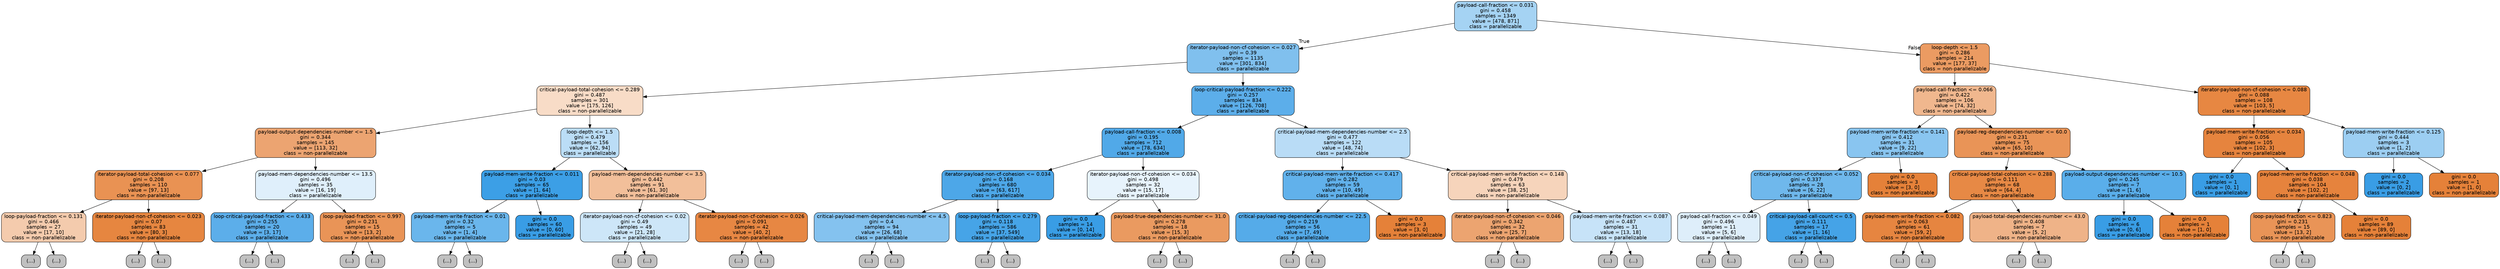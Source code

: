 digraph Tree {
node [shape=box, style="filled, rounded", color="black", fontname=helvetica] ;
edge [fontname=helvetica] ;
0 [label="payload-call-fraction <= 0.031\ngini = 0.458\nsamples = 1349\nvalue = [478, 871]\nclass = parallelizable", fillcolor="#399de573"] ;
1 [label="iterator-payload-non-cf-cohesion <= 0.027\ngini = 0.39\nsamples = 1135\nvalue = [301, 834]\nclass = parallelizable", fillcolor="#399de5a3"] ;
0 -> 1 [labeldistance=2.5, labelangle=45, headlabel="True"] ;
2 [label="critical-payload-total-cohesion <= 0.289\ngini = 0.487\nsamples = 301\nvalue = [175, 126]\nclass = non-parallelizable", fillcolor="#e5813947"] ;
1 -> 2 ;
3 [label="payload-output-dependencies-number <= 1.5\ngini = 0.344\nsamples = 145\nvalue = [113, 32]\nclass = non-parallelizable", fillcolor="#e58139b7"] ;
2 -> 3 ;
4 [label="iterator-payload-total-cohesion <= 0.077\ngini = 0.208\nsamples = 110\nvalue = [97, 13]\nclass = non-parallelizable", fillcolor="#e58139dd"] ;
3 -> 4 ;
5 [label="loop-payload-fraction <= 0.131\ngini = 0.466\nsamples = 27\nvalue = [17, 10]\nclass = non-parallelizable", fillcolor="#e5813969"] ;
4 -> 5 ;
6 [label="(...)", fillcolor="#C0C0C0"] ;
5 -> 6 ;
13 [label="(...)", fillcolor="#C0C0C0"] ;
5 -> 13 ;
18 [label="iterator-payload-non-cf-cohesion <= 0.023\ngini = 0.07\nsamples = 83\nvalue = [80, 3]\nclass = non-parallelizable", fillcolor="#e58139f5"] ;
4 -> 18 ;
19 [label="(...)", fillcolor="#C0C0C0"] ;
18 -> 19 ;
24 [label="(...)", fillcolor="#C0C0C0"] ;
18 -> 24 ;
27 [label="payload-mem-dependencies-number <= 13.5\ngini = 0.496\nsamples = 35\nvalue = [16, 19]\nclass = parallelizable", fillcolor="#399de528"] ;
3 -> 27 ;
28 [label="loop-critical-payload-fraction <= 0.433\ngini = 0.255\nsamples = 20\nvalue = [3, 17]\nclass = parallelizable", fillcolor="#399de5d2"] ;
27 -> 28 ;
29 [label="(...)", fillcolor="#C0C0C0"] ;
28 -> 29 ;
32 [label="(...)", fillcolor="#C0C0C0"] ;
28 -> 32 ;
33 [label="loop-payload-fraction <= 0.997\ngini = 0.231\nsamples = 15\nvalue = [13, 2]\nclass = non-parallelizable", fillcolor="#e58139d8"] ;
27 -> 33 ;
34 [label="(...)", fillcolor="#C0C0C0"] ;
33 -> 34 ;
37 [label="(...)", fillcolor="#C0C0C0"] ;
33 -> 37 ;
38 [label="loop-depth <= 1.5\ngini = 0.479\nsamples = 156\nvalue = [62, 94]\nclass = parallelizable", fillcolor="#399de557"] ;
2 -> 38 ;
39 [label="payload-mem-write-fraction <= 0.011\ngini = 0.03\nsamples = 65\nvalue = [1, 64]\nclass = parallelizable", fillcolor="#399de5fb"] ;
38 -> 39 ;
40 [label="payload-mem-write-fraction <= 0.01\ngini = 0.32\nsamples = 5\nvalue = [1, 4]\nclass = parallelizable", fillcolor="#399de5bf"] ;
39 -> 40 ;
41 [label="(...)", fillcolor="#C0C0C0"] ;
40 -> 41 ;
42 [label="(...)", fillcolor="#C0C0C0"] ;
40 -> 42 ;
43 [label="gini = 0.0\nsamples = 60\nvalue = [0, 60]\nclass = parallelizable", fillcolor="#399de5ff"] ;
39 -> 43 ;
44 [label="payload-mem-dependencies-number <= 3.5\ngini = 0.442\nsamples = 91\nvalue = [61, 30]\nclass = non-parallelizable", fillcolor="#e5813982"] ;
38 -> 44 ;
45 [label="iterator-payload-non-cf-cohesion <= 0.02\ngini = 0.49\nsamples = 49\nvalue = [21, 28]\nclass = parallelizable", fillcolor="#399de540"] ;
44 -> 45 ;
46 [label="(...)", fillcolor="#C0C0C0"] ;
45 -> 46 ;
55 [label="(...)", fillcolor="#C0C0C0"] ;
45 -> 55 ;
66 [label="iterator-payload-non-cf-cohesion <= 0.026\ngini = 0.091\nsamples = 42\nvalue = [40, 2]\nclass = non-parallelizable", fillcolor="#e58139f2"] ;
44 -> 66 ;
67 [label="(...)", fillcolor="#C0C0C0"] ;
66 -> 67 ;
72 [label="(...)", fillcolor="#C0C0C0"] ;
66 -> 72 ;
73 [label="loop-critical-payload-fraction <= 0.222\ngini = 0.257\nsamples = 834\nvalue = [126, 708]\nclass = parallelizable", fillcolor="#399de5d2"] ;
1 -> 73 ;
74 [label="payload-call-fraction <= 0.008\ngini = 0.195\nsamples = 712\nvalue = [78, 634]\nclass = parallelizable", fillcolor="#399de5e0"] ;
73 -> 74 ;
75 [label="iterator-payload-non-cf-cohesion <= 0.034\ngini = 0.168\nsamples = 680\nvalue = [63, 617]\nclass = parallelizable", fillcolor="#399de5e5"] ;
74 -> 75 ;
76 [label="critical-payload-mem-dependencies-number <= 4.5\ngini = 0.4\nsamples = 94\nvalue = [26, 68]\nclass = parallelizable", fillcolor="#399de59e"] ;
75 -> 76 ;
77 [label="(...)", fillcolor="#C0C0C0"] ;
76 -> 77 ;
98 [label="(...)", fillcolor="#C0C0C0"] ;
76 -> 98 ;
103 [label="loop-payload-fraction <= 0.279\ngini = 0.118\nsamples = 586\nvalue = [37, 549]\nclass = parallelizable", fillcolor="#399de5ee"] ;
75 -> 103 ;
104 [label="(...)", fillcolor="#C0C0C0"] ;
103 -> 104 ;
105 [label="(...)", fillcolor="#C0C0C0"] ;
103 -> 105 ;
178 [label="iterator-payload-non-cf-cohesion <= 0.034\ngini = 0.498\nsamples = 32\nvalue = [15, 17]\nclass = parallelizable", fillcolor="#399de51e"] ;
74 -> 178 ;
179 [label="gini = 0.0\nsamples = 14\nvalue = [0, 14]\nclass = parallelizable", fillcolor="#399de5ff"] ;
178 -> 179 ;
180 [label="payload-true-dependencies-number <= 31.0\ngini = 0.278\nsamples = 18\nvalue = [15, 3]\nclass = non-parallelizable", fillcolor="#e58139cc"] ;
178 -> 180 ;
181 [label="(...)", fillcolor="#C0C0C0"] ;
180 -> 181 ;
182 [label="(...)", fillcolor="#C0C0C0"] ;
180 -> 182 ;
185 [label="critical-payload-mem-dependencies-number <= 2.5\ngini = 0.477\nsamples = 122\nvalue = [48, 74]\nclass = parallelizable", fillcolor="#399de55a"] ;
73 -> 185 ;
186 [label="critical-payload-mem-write-fraction <= 0.417\ngini = 0.282\nsamples = 59\nvalue = [10, 49]\nclass = parallelizable", fillcolor="#399de5cb"] ;
185 -> 186 ;
187 [label="critical-payload-reg-dependencies-number <= 22.5\ngini = 0.219\nsamples = 56\nvalue = [7, 49]\nclass = parallelizable", fillcolor="#399de5db"] ;
186 -> 187 ;
188 [label="(...)", fillcolor="#C0C0C0"] ;
187 -> 188 ;
203 [label="(...)", fillcolor="#C0C0C0"] ;
187 -> 203 ;
204 [label="gini = 0.0\nsamples = 3\nvalue = [3, 0]\nclass = non-parallelizable", fillcolor="#e58139ff"] ;
186 -> 204 ;
205 [label="critical-payload-mem-write-fraction <= 0.148\ngini = 0.479\nsamples = 63\nvalue = [38, 25]\nclass = non-parallelizable", fillcolor="#e5813957"] ;
185 -> 205 ;
206 [label="iterator-payload-non-cf-cohesion <= 0.046\ngini = 0.342\nsamples = 32\nvalue = [25, 7]\nclass = non-parallelizable", fillcolor="#e58139b8"] ;
205 -> 206 ;
207 [label="(...)", fillcolor="#C0C0C0"] ;
206 -> 207 ;
212 [label="(...)", fillcolor="#C0C0C0"] ;
206 -> 212 ;
219 [label="payload-mem-write-fraction <= 0.087\ngini = 0.487\nsamples = 31\nvalue = [13, 18]\nclass = parallelizable", fillcolor="#399de547"] ;
205 -> 219 ;
220 [label="(...)", fillcolor="#C0C0C0"] ;
219 -> 220 ;
231 [label="(...)", fillcolor="#C0C0C0"] ;
219 -> 231 ;
232 [label="loop-depth <= 1.5\ngini = 0.286\nsamples = 214\nvalue = [177, 37]\nclass = non-parallelizable", fillcolor="#e58139ca"] ;
0 -> 232 [labeldistance=2.5, labelangle=-45, headlabel="False"] ;
233 [label="payload-call-fraction <= 0.066\ngini = 0.422\nsamples = 106\nvalue = [74, 32]\nclass = non-parallelizable", fillcolor="#e5813991"] ;
232 -> 233 ;
234 [label="payload-mem-write-fraction <= 0.141\ngini = 0.412\nsamples = 31\nvalue = [9, 22]\nclass = parallelizable", fillcolor="#399de597"] ;
233 -> 234 ;
235 [label="critical-payload-non-cf-cohesion <= 0.052\ngini = 0.337\nsamples = 28\nvalue = [6, 22]\nclass = parallelizable", fillcolor="#399de5b9"] ;
234 -> 235 ;
236 [label="payload-call-fraction <= 0.049\ngini = 0.496\nsamples = 11\nvalue = [5, 6]\nclass = parallelizable", fillcolor="#399de52a"] ;
235 -> 236 ;
237 [label="(...)", fillcolor="#C0C0C0"] ;
236 -> 237 ;
242 [label="(...)", fillcolor="#C0C0C0"] ;
236 -> 242 ;
243 [label="critical-payload-call-count <= 0.5\ngini = 0.111\nsamples = 17\nvalue = [1, 16]\nclass = parallelizable", fillcolor="#399de5ef"] ;
235 -> 243 ;
244 [label="(...)", fillcolor="#C0C0C0"] ;
243 -> 244 ;
245 [label="(...)", fillcolor="#C0C0C0"] ;
243 -> 245 ;
248 [label="gini = 0.0\nsamples = 3\nvalue = [3, 0]\nclass = non-parallelizable", fillcolor="#e58139ff"] ;
234 -> 248 ;
249 [label="payload-reg-dependencies-number <= 60.0\ngini = 0.231\nsamples = 75\nvalue = [65, 10]\nclass = non-parallelizable", fillcolor="#e58139d8"] ;
233 -> 249 ;
250 [label="critical-payload-total-cohesion <= 0.288\ngini = 0.111\nsamples = 68\nvalue = [64, 4]\nclass = non-parallelizable", fillcolor="#e58139ef"] ;
249 -> 250 ;
251 [label="payload-mem-write-fraction <= 0.082\ngini = 0.063\nsamples = 61\nvalue = [59, 2]\nclass = non-parallelizable", fillcolor="#e58139f6"] ;
250 -> 251 ;
252 [label="(...)", fillcolor="#C0C0C0"] ;
251 -> 252 ;
255 [label="(...)", fillcolor="#C0C0C0"] ;
251 -> 255 ;
260 [label="payload-total-dependencies-number <= 43.0\ngini = 0.408\nsamples = 7\nvalue = [5, 2]\nclass = non-parallelizable", fillcolor="#e5813999"] ;
250 -> 260 ;
261 [label="(...)", fillcolor="#C0C0C0"] ;
260 -> 261 ;
262 [label="(...)", fillcolor="#C0C0C0"] ;
260 -> 262 ;
263 [label="payload-output-dependencies-number <= 10.5\ngini = 0.245\nsamples = 7\nvalue = [1, 6]\nclass = parallelizable", fillcolor="#399de5d4"] ;
249 -> 263 ;
264 [label="gini = 0.0\nsamples = 6\nvalue = [0, 6]\nclass = parallelizable", fillcolor="#399de5ff"] ;
263 -> 264 ;
265 [label="gini = 0.0\nsamples = 1\nvalue = [1, 0]\nclass = non-parallelizable", fillcolor="#e58139ff"] ;
263 -> 265 ;
266 [label="iterator-payload-non-cf-cohesion <= 0.088\ngini = 0.088\nsamples = 108\nvalue = [103, 5]\nclass = non-parallelizable", fillcolor="#e58139f3"] ;
232 -> 266 ;
267 [label="payload-mem-write-fraction <= 0.034\ngini = 0.056\nsamples = 105\nvalue = [102, 3]\nclass = non-parallelizable", fillcolor="#e58139f8"] ;
266 -> 267 ;
268 [label="gini = 0.0\nsamples = 1\nvalue = [0, 1]\nclass = parallelizable", fillcolor="#399de5ff"] ;
267 -> 268 ;
269 [label="payload-mem-write-fraction <= 0.048\ngini = 0.038\nsamples = 104\nvalue = [102, 2]\nclass = non-parallelizable", fillcolor="#e58139fa"] ;
267 -> 269 ;
270 [label="loop-payload-fraction <= 0.823\ngini = 0.231\nsamples = 15\nvalue = [13, 2]\nclass = non-parallelizable", fillcolor="#e58139d8"] ;
269 -> 270 ;
271 [label="(...)", fillcolor="#C0C0C0"] ;
270 -> 271 ;
272 [label="(...)", fillcolor="#C0C0C0"] ;
270 -> 272 ;
273 [label="gini = 0.0\nsamples = 89\nvalue = [89, 0]\nclass = non-parallelizable", fillcolor="#e58139ff"] ;
269 -> 273 ;
274 [label="payload-mem-write-fraction <= 0.125\ngini = 0.444\nsamples = 3\nvalue = [1, 2]\nclass = parallelizable", fillcolor="#399de57f"] ;
266 -> 274 ;
275 [label="gini = 0.0\nsamples = 2\nvalue = [0, 2]\nclass = parallelizable", fillcolor="#399de5ff"] ;
274 -> 275 ;
276 [label="gini = 0.0\nsamples = 1\nvalue = [1, 0]\nclass = non-parallelizable", fillcolor="#e58139ff"] ;
274 -> 276 ;
}